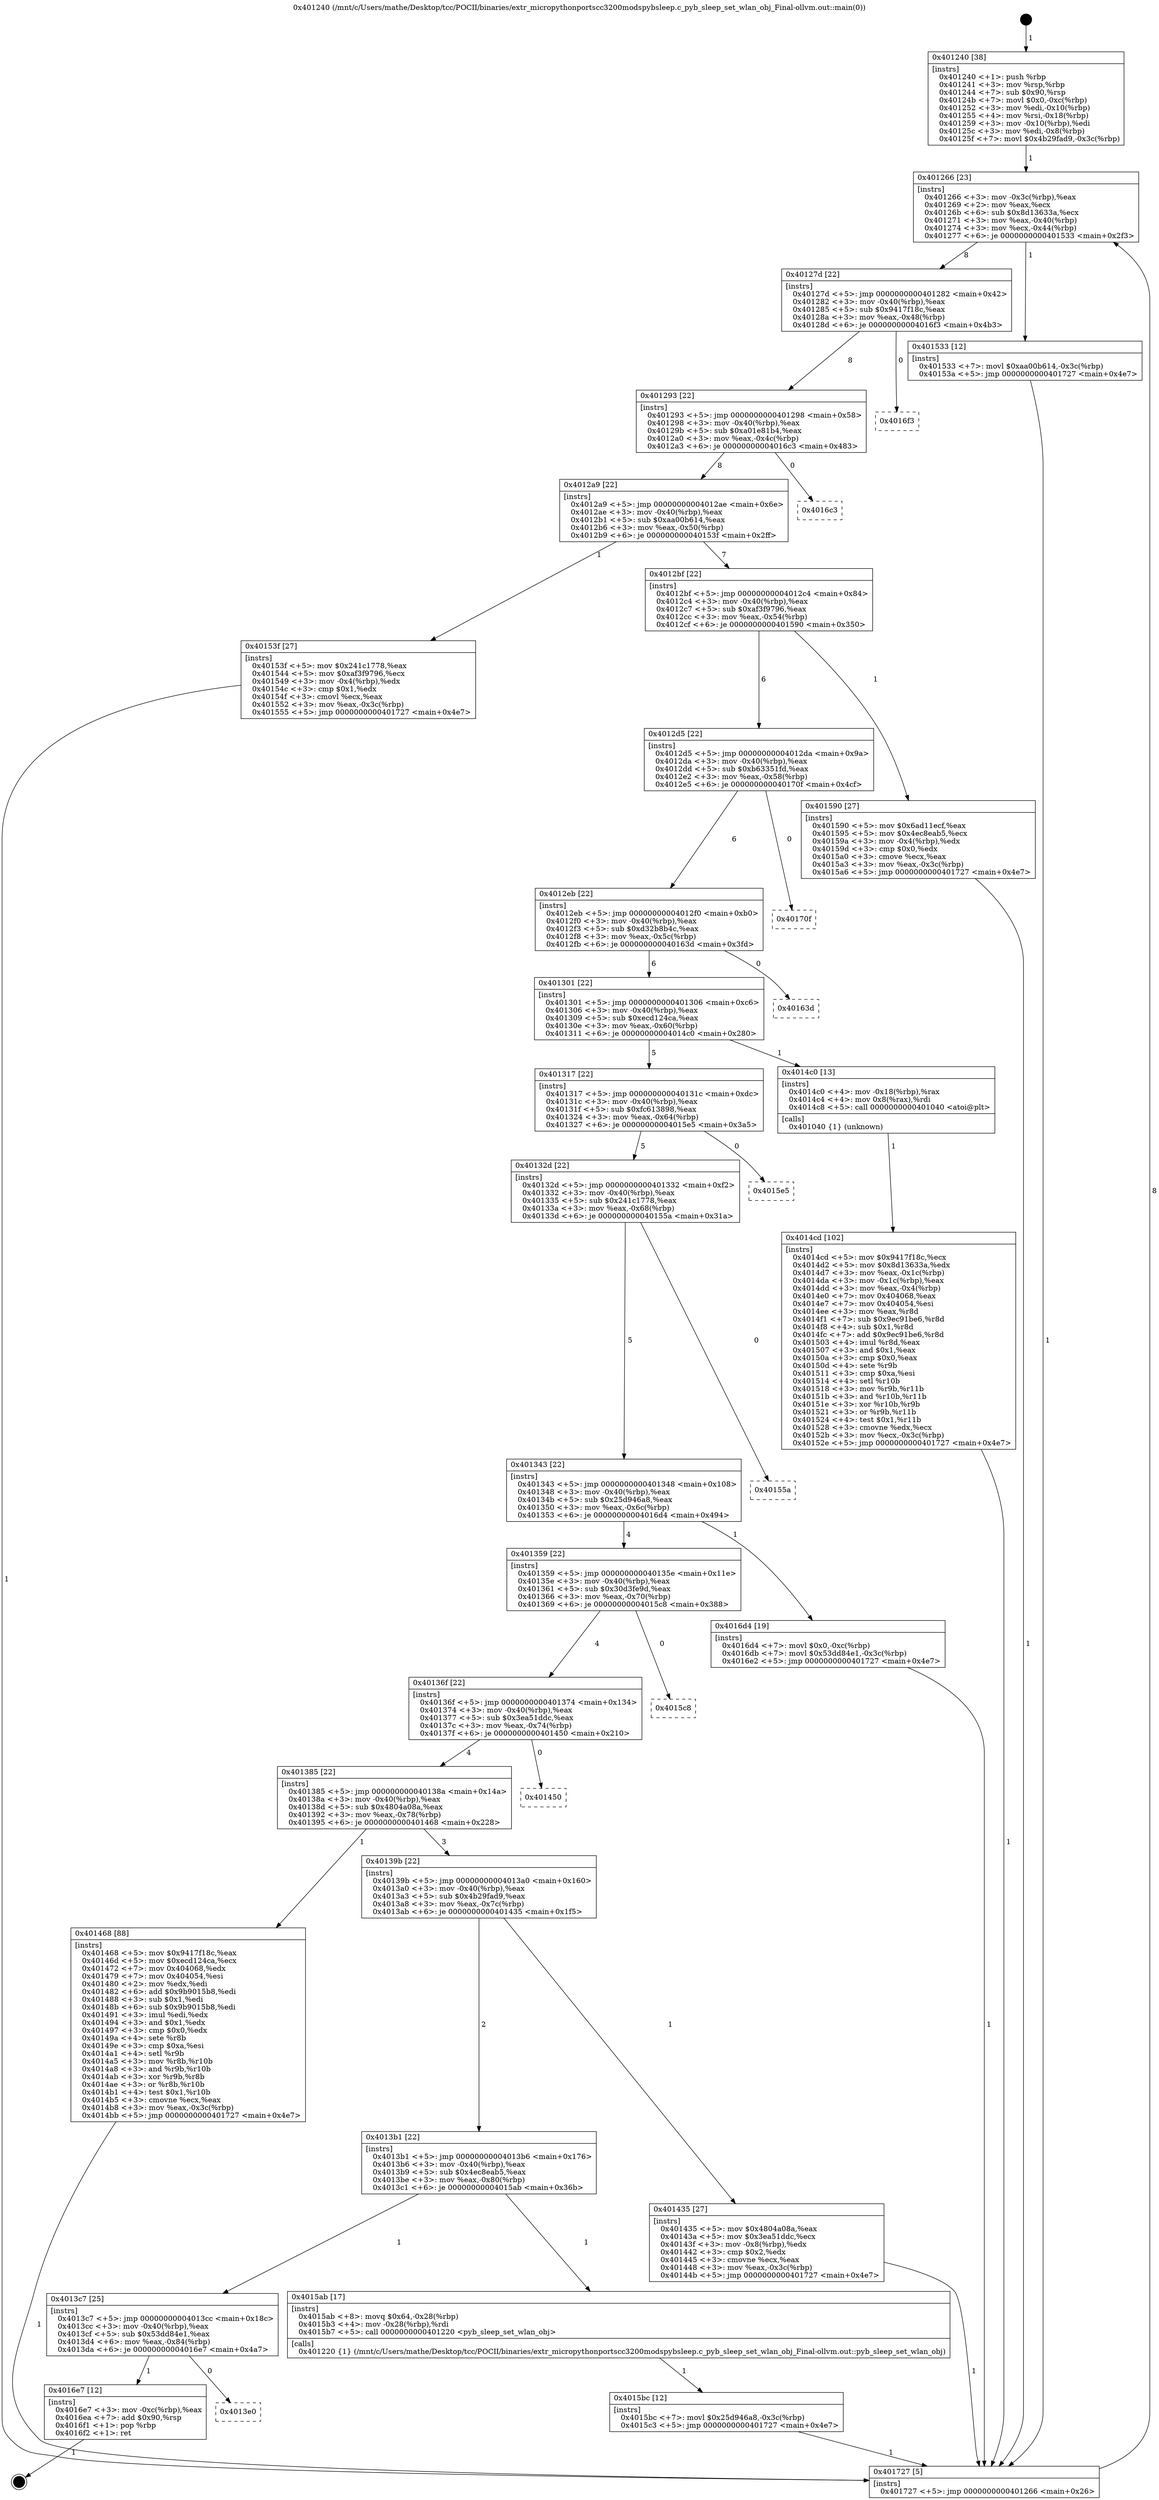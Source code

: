 digraph "0x401240" {
  label = "0x401240 (/mnt/c/Users/mathe/Desktop/tcc/POCII/binaries/extr_micropythonportscc3200modspybsleep.c_pyb_sleep_set_wlan_obj_Final-ollvm.out::main(0))"
  labelloc = "t"
  node[shape=record]

  Entry [label="",width=0.3,height=0.3,shape=circle,fillcolor=black,style=filled]
  "0x401266" [label="{
     0x401266 [23]\l
     | [instrs]\l
     &nbsp;&nbsp;0x401266 \<+3\>: mov -0x3c(%rbp),%eax\l
     &nbsp;&nbsp;0x401269 \<+2\>: mov %eax,%ecx\l
     &nbsp;&nbsp;0x40126b \<+6\>: sub $0x8d13633a,%ecx\l
     &nbsp;&nbsp;0x401271 \<+3\>: mov %eax,-0x40(%rbp)\l
     &nbsp;&nbsp;0x401274 \<+3\>: mov %ecx,-0x44(%rbp)\l
     &nbsp;&nbsp;0x401277 \<+6\>: je 0000000000401533 \<main+0x2f3\>\l
  }"]
  "0x401533" [label="{
     0x401533 [12]\l
     | [instrs]\l
     &nbsp;&nbsp;0x401533 \<+7\>: movl $0xaa00b614,-0x3c(%rbp)\l
     &nbsp;&nbsp;0x40153a \<+5\>: jmp 0000000000401727 \<main+0x4e7\>\l
  }"]
  "0x40127d" [label="{
     0x40127d [22]\l
     | [instrs]\l
     &nbsp;&nbsp;0x40127d \<+5\>: jmp 0000000000401282 \<main+0x42\>\l
     &nbsp;&nbsp;0x401282 \<+3\>: mov -0x40(%rbp),%eax\l
     &nbsp;&nbsp;0x401285 \<+5\>: sub $0x9417f18c,%eax\l
     &nbsp;&nbsp;0x40128a \<+3\>: mov %eax,-0x48(%rbp)\l
     &nbsp;&nbsp;0x40128d \<+6\>: je 00000000004016f3 \<main+0x4b3\>\l
  }"]
  Exit [label="",width=0.3,height=0.3,shape=circle,fillcolor=black,style=filled,peripheries=2]
  "0x4016f3" [label="{
     0x4016f3\l
  }", style=dashed]
  "0x401293" [label="{
     0x401293 [22]\l
     | [instrs]\l
     &nbsp;&nbsp;0x401293 \<+5\>: jmp 0000000000401298 \<main+0x58\>\l
     &nbsp;&nbsp;0x401298 \<+3\>: mov -0x40(%rbp),%eax\l
     &nbsp;&nbsp;0x40129b \<+5\>: sub $0xa01e81b4,%eax\l
     &nbsp;&nbsp;0x4012a0 \<+3\>: mov %eax,-0x4c(%rbp)\l
     &nbsp;&nbsp;0x4012a3 \<+6\>: je 00000000004016c3 \<main+0x483\>\l
  }"]
  "0x4013e0" [label="{
     0x4013e0\l
  }", style=dashed]
  "0x4016c3" [label="{
     0x4016c3\l
  }", style=dashed]
  "0x4012a9" [label="{
     0x4012a9 [22]\l
     | [instrs]\l
     &nbsp;&nbsp;0x4012a9 \<+5\>: jmp 00000000004012ae \<main+0x6e\>\l
     &nbsp;&nbsp;0x4012ae \<+3\>: mov -0x40(%rbp),%eax\l
     &nbsp;&nbsp;0x4012b1 \<+5\>: sub $0xaa00b614,%eax\l
     &nbsp;&nbsp;0x4012b6 \<+3\>: mov %eax,-0x50(%rbp)\l
     &nbsp;&nbsp;0x4012b9 \<+6\>: je 000000000040153f \<main+0x2ff\>\l
  }"]
  "0x4016e7" [label="{
     0x4016e7 [12]\l
     | [instrs]\l
     &nbsp;&nbsp;0x4016e7 \<+3\>: mov -0xc(%rbp),%eax\l
     &nbsp;&nbsp;0x4016ea \<+7\>: add $0x90,%rsp\l
     &nbsp;&nbsp;0x4016f1 \<+1\>: pop %rbp\l
     &nbsp;&nbsp;0x4016f2 \<+1\>: ret\l
  }"]
  "0x40153f" [label="{
     0x40153f [27]\l
     | [instrs]\l
     &nbsp;&nbsp;0x40153f \<+5\>: mov $0x241c1778,%eax\l
     &nbsp;&nbsp;0x401544 \<+5\>: mov $0xaf3f9796,%ecx\l
     &nbsp;&nbsp;0x401549 \<+3\>: mov -0x4(%rbp),%edx\l
     &nbsp;&nbsp;0x40154c \<+3\>: cmp $0x1,%edx\l
     &nbsp;&nbsp;0x40154f \<+3\>: cmovl %ecx,%eax\l
     &nbsp;&nbsp;0x401552 \<+3\>: mov %eax,-0x3c(%rbp)\l
     &nbsp;&nbsp;0x401555 \<+5\>: jmp 0000000000401727 \<main+0x4e7\>\l
  }"]
  "0x4012bf" [label="{
     0x4012bf [22]\l
     | [instrs]\l
     &nbsp;&nbsp;0x4012bf \<+5\>: jmp 00000000004012c4 \<main+0x84\>\l
     &nbsp;&nbsp;0x4012c4 \<+3\>: mov -0x40(%rbp),%eax\l
     &nbsp;&nbsp;0x4012c7 \<+5\>: sub $0xaf3f9796,%eax\l
     &nbsp;&nbsp;0x4012cc \<+3\>: mov %eax,-0x54(%rbp)\l
     &nbsp;&nbsp;0x4012cf \<+6\>: je 0000000000401590 \<main+0x350\>\l
  }"]
  "0x4015bc" [label="{
     0x4015bc [12]\l
     | [instrs]\l
     &nbsp;&nbsp;0x4015bc \<+7\>: movl $0x25d946a8,-0x3c(%rbp)\l
     &nbsp;&nbsp;0x4015c3 \<+5\>: jmp 0000000000401727 \<main+0x4e7\>\l
  }"]
  "0x401590" [label="{
     0x401590 [27]\l
     | [instrs]\l
     &nbsp;&nbsp;0x401590 \<+5\>: mov $0x6ad11ecf,%eax\l
     &nbsp;&nbsp;0x401595 \<+5\>: mov $0x4ec8eab5,%ecx\l
     &nbsp;&nbsp;0x40159a \<+3\>: mov -0x4(%rbp),%edx\l
     &nbsp;&nbsp;0x40159d \<+3\>: cmp $0x0,%edx\l
     &nbsp;&nbsp;0x4015a0 \<+3\>: cmove %ecx,%eax\l
     &nbsp;&nbsp;0x4015a3 \<+3\>: mov %eax,-0x3c(%rbp)\l
     &nbsp;&nbsp;0x4015a6 \<+5\>: jmp 0000000000401727 \<main+0x4e7\>\l
  }"]
  "0x4012d5" [label="{
     0x4012d5 [22]\l
     | [instrs]\l
     &nbsp;&nbsp;0x4012d5 \<+5\>: jmp 00000000004012da \<main+0x9a\>\l
     &nbsp;&nbsp;0x4012da \<+3\>: mov -0x40(%rbp),%eax\l
     &nbsp;&nbsp;0x4012dd \<+5\>: sub $0xb63351fd,%eax\l
     &nbsp;&nbsp;0x4012e2 \<+3\>: mov %eax,-0x58(%rbp)\l
     &nbsp;&nbsp;0x4012e5 \<+6\>: je 000000000040170f \<main+0x4cf\>\l
  }"]
  "0x4013c7" [label="{
     0x4013c7 [25]\l
     | [instrs]\l
     &nbsp;&nbsp;0x4013c7 \<+5\>: jmp 00000000004013cc \<main+0x18c\>\l
     &nbsp;&nbsp;0x4013cc \<+3\>: mov -0x40(%rbp),%eax\l
     &nbsp;&nbsp;0x4013cf \<+5\>: sub $0x53dd84e1,%eax\l
     &nbsp;&nbsp;0x4013d4 \<+6\>: mov %eax,-0x84(%rbp)\l
     &nbsp;&nbsp;0x4013da \<+6\>: je 00000000004016e7 \<main+0x4a7\>\l
  }"]
  "0x40170f" [label="{
     0x40170f\l
  }", style=dashed]
  "0x4012eb" [label="{
     0x4012eb [22]\l
     | [instrs]\l
     &nbsp;&nbsp;0x4012eb \<+5\>: jmp 00000000004012f0 \<main+0xb0\>\l
     &nbsp;&nbsp;0x4012f0 \<+3\>: mov -0x40(%rbp),%eax\l
     &nbsp;&nbsp;0x4012f3 \<+5\>: sub $0xd32b8b4c,%eax\l
     &nbsp;&nbsp;0x4012f8 \<+3\>: mov %eax,-0x5c(%rbp)\l
     &nbsp;&nbsp;0x4012fb \<+6\>: je 000000000040163d \<main+0x3fd\>\l
  }"]
  "0x4015ab" [label="{
     0x4015ab [17]\l
     | [instrs]\l
     &nbsp;&nbsp;0x4015ab \<+8\>: movq $0x64,-0x28(%rbp)\l
     &nbsp;&nbsp;0x4015b3 \<+4\>: mov -0x28(%rbp),%rdi\l
     &nbsp;&nbsp;0x4015b7 \<+5\>: call 0000000000401220 \<pyb_sleep_set_wlan_obj\>\l
     | [calls]\l
     &nbsp;&nbsp;0x401220 \{1\} (/mnt/c/Users/mathe/Desktop/tcc/POCII/binaries/extr_micropythonportscc3200modspybsleep.c_pyb_sleep_set_wlan_obj_Final-ollvm.out::pyb_sleep_set_wlan_obj)\l
  }"]
  "0x40163d" [label="{
     0x40163d\l
  }", style=dashed]
  "0x401301" [label="{
     0x401301 [22]\l
     | [instrs]\l
     &nbsp;&nbsp;0x401301 \<+5\>: jmp 0000000000401306 \<main+0xc6\>\l
     &nbsp;&nbsp;0x401306 \<+3\>: mov -0x40(%rbp),%eax\l
     &nbsp;&nbsp;0x401309 \<+5\>: sub $0xecd124ca,%eax\l
     &nbsp;&nbsp;0x40130e \<+3\>: mov %eax,-0x60(%rbp)\l
     &nbsp;&nbsp;0x401311 \<+6\>: je 00000000004014c0 \<main+0x280\>\l
  }"]
  "0x4014cd" [label="{
     0x4014cd [102]\l
     | [instrs]\l
     &nbsp;&nbsp;0x4014cd \<+5\>: mov $0x9417f18c,%ecx\l
     &nbsp;&nbsp;0x4014d2 \<+5\>: mov $0x8d13633a,%edx\l
     &nbsp;&nbsp;0x4014d7 \<+3\>: mov %eax,-0x1c(%rbp)\l
     &nbsp;&nbsp;0x4014da \<+3\>: mov -0x1c(%rbp),%eax\l
     &nbsp;&nbsp;0x4014dd \<+3\>: mov %eax,-0x4(%rbp)\l
     &nbsp;&nbsp;0x4014e0 \<+7\>: mov 0x404068,%eax\l
     &nbsp;&nbsp;0x4014e7 \<+7\>: mov 0x404054,%esi\l
     &nbsp;&nbsp;0x4014ee \<+3\>: mov %eax,%r8d\l
     &nbsp;&nbsp;0x4014f1 \<+7\>: sub $0x9ec91be6,%r8d\l
     &nbsp;&nbsp;0x4014f8 \<+4\>: sub $0x1,%r8d\l
     &nbsp;&nbsp;0x4014fc \<+7\>: add $0x9ec91be6,%r8d\l
     &nbsp;&nbsp;0x401503 \<+4\>: imul %r8d,%eax\l
     &nbsp;&nbsp;0x401507 \<+3\>: and $0x1,%eax\l
     &nbsp;&nbsp;0x40150a \<+3\>: cmp $0x0,%eax\l
     &nbsp;&nbsp;0x40150d \<+4\>: sete %r9b\l
     &nbsp;&nbsp;0x401511 \<+3\>: cmp $0xa,%esi\l
     &nbsp;&nbsp;0x401514 \<+4\>: setl %r10b\l
     &nbsp;&nbsp;0x401518 \<+3\>: mov %r9b,%r11b\l
     &nbsp;&nbsp;0x40151b \<+3\>: and %r10b,%r11b\l
     &nbsp;&nbsp;0x40151e \<+3\>: xor %r10b,%r9b\l
     &nbsp;&nbsp;0x401521 \<+3\>: or %r9b,%r11b\l
     &nbsp;&nbsp;0x401524 \<+4\>: test $0x1,%r11b\l
     &nbsp;&nbsp;0x401528 \<+3\>: cmovne %edx,%ecx\l
     &nbsp;&nbsp;0x40152b \<+3\>: mov %ecx,-0x3c(%rbp)\l
     &nbsp;&nbsp;0x40152e \<+5\>: jmp 0000000000401727 \<main+0x4e7\>\l
  }"]
  "0x4014c0" [label="{
     0x4014c0 [13]\l
     | [instrs]\l
     &nbsp;&nbsp;0x4014c0 \<+4\>: mov -0x18(%rbp),%rax\l
     &nbsp;&nbsp;0x4014c4 \<+4\>: mov 0x8(%rax),%rdi\l
     &nbsp;&nbsp;0x4014c8 \<+5\>: call 0000000000401040 \<atoi@plt\>\l
     | [calls]\l
     &nbsp;&nbsp;0x401040 \{1\} (unknown)\l
  }"]
  "0x401317" [label="{
     0x401317 [22]\l
     | [instrs]\l
     &nbsp;&nbsp;0x401317 \<+5\>: jmp 000000000040131c \<main+0xdc\>\l
     &nbsp;&nbsp;0x40131c \<+3\>: mov -0x40(%rbp),%eax\l
     &nbsp;&nbsp;0x40131f \<+5\>: sub $0xfc613898,%eax\l
     &nbsp;&nbsp;0x401324 \<+3\>: mov %eax,-0x64(%rbp)\l
     &nbsp;&nbsp;0x401327 \<+6\>: je 00000000004015e5 \<main+0x3a5\>\l
  }"]
  "0x401240" [label="{
     0x401240 [38]\l
     | [instrs]\l
     &nbsp;&nbsp;0x401240 \<+1\>: push %rbp\l
     &nbsp;&nbsp;0x401241 \<+3\>: mov %rsp,%rbp\l
     &nbsp;&nbsp;0x401244 \<+7\>: sub $0x90,%rsp\l
     &nbsp;&nbsp;0x40124b \<+7\>: movl $0x0,-0xc(%rbp)\l
     &nbsp;&nbsp;0x401252 \<+3\>: mov %edi,-0x10(%rbp)\l
     &nbsp;&nbsp;0x401255 \<+4\>: mov %rsi,-0x18(%rbp)\l
     &nbsp;&nbsp;0x401259 \<+3\>: mov -0x10(%rbp),%edi\l
     &nbsp;&nbsp;0x40125c \<+3\>: mov %edi,-0x8(%rbp)\l
     &nbsp;&nbsp;0x40125f \<+7\>: movl $0x4b29fad9,-0x3c(%rbp)\l
  }"]
  "0x4015e5" [label="{
     0x4015e5\l
  }", style=dashed]
  "0x40132d" [label="{
     0x40132d [22]\l
     | [instrs]\l
     &nbsp;&nbsp;0x40132d \<+5\>: jmp 0000000000401332 \<main+0xf2\>\l
     &nbsp;&nbsp;0x401332 \<+3\>: mov -0x40(%rbp),%eax\l
     &nbsp;&nbsp;0x401335 \<+5\>: sub $0x241c1778,%eax\l
     &nbsp;&nbsp;0x40133a \<+3\>: mov %eax,-0x68(%rbp)\l
     &nbsp;&nbsp;0x40133d \<+6\>: je 000000000040155a \<main+0x31a\>\l
  }"]
  "0x401727" [label="{
     0x401727 [5]\l
     | [instrs]\l
     &nbsp;&nbsp;0x401727 \<+5\>: jmp 0000000000401266 \<main+0x26\>\l
  }"]
  "0x40155a" [label="{
     0x40155a\l
  }", style=dashed]
  "0x401343" [label="{
     0x401343 [22]\l
     | [instrs]\l
     &nbsp;&nbsp;0x401343 \<+5\>: jmp 0000000000401348 \<main+0x108\>\l
     &nbsp;&nbsp;0x401348 \<+3\>: mov -0x40(%rbp),%eax\l
     &nbsp;&nbsp;0x40134b \<+5\>: sub $0x25d946a8,%eax\l
     &nbsp;&nbsp;0x401350 \<+3\>: mov %eax,-0x6c(%rbp)\l
     &nbsp;&nbsp;0x401353 \<+6\>: je 00000000004016d4 \<main+0x494\>\l
  }"]
  "0x4013b1" [label="{
     0x4013b1 [22]\l
     | [instrs]\l
     &nbsp;&nbsp;0x4013b1 \<+5\>: jmp 00000000004013b6 \<main+0x176\>\l
     &nbsp;&nbsp;0x4013b6 \<+3\>: mov -0x40(%rbp),%eax\l
     &nbsp;&nbsp;0x4013b9 \<+5\>: sub $0x4ec8eab5,%eax\l
     &nbsp;&nbsp;0x4013be \<+3\>: mov %eax,-0x80(%rbp)\l
     &nbsp;&nbsp;0x4013c1 \<+6\>: je 00000000004015ab \<main+0x36b\>\l
  }"]
  "0x4016d4" [label="{
     0x4016d4 [19]\l
     | [instrs]\l
     &nbsp;&nbsp;0x4016d4 \<+7\>: movl $0x0,-0xc(%rbp)\l
     &nbsp;&nbsp;0x4016db \<+7\>: movl $0x53dd84e1,-0x3c(%rbp)\l
     &nbsp;&nbsp;0x4016e2 \<+5\>: jmp 0000000000401727 \<main+0x4e7\>\l
  }"]
  "0x401359" [label="{
     0x401359 [22]\l
     | [instrs]\l
     &nbsp;&nbsp;0x401359 \<+5\>: jmp 000000000040135e \<main+0x11e\>\l
     &nbsp;&nbsp;0x40135e \<+3\>: mov -0x40(%rbp),%eax\l
     &nbsp;&nbsp;0x401361 \<+5\>: sub $0x30d3fe9d,%eax\l
     &nbsp;&nbsp;0x401366 \<+3\>: mov %eax,-0x70(%rbp)\l
     &nbsp;&nbsp;0x401369 \<+6\>: je 00000000004015c8 \<main+0x388\>\l
  }"]
  "0x401435" [label="{
     0x401435 [27]\l
     | [instrs]\l
     &nbsp;&nbsp;0x401435 \<+5\>: mov $0x4804a08a,%eax\l
     &nbsp;&nbsp;0x40143a \<+5\>: mov $0x3ea51ddc,%ecx\l
     &nbsp;&nbsp;0x40143f \<+3\>: mov -0x8(%rbp),%edx\l
     &nbsp;&nbsp;0x401442 \<+3\>: cmp $0x2,%edx\l
     &nbsp;&nbsp;0x401445 \<+3\>: cmovne %ecx,%eax\l
     &nbsp;&nbsp;0x401448 \<+3\>: mov %eax,-0x3c(%rbp)\l
     &nbsp;&nbsp;0x40144b \<+5\>: jmp 0000000000401727 \<main+0x4e7\>\l
  }"]
  "0x4015c8" [label="{
     0x4015c8\l
  }", style=dashed]
  "0x40136f" [label="{
     0x40136f [22]\l
     | [instrs]\l
     &nbsp;&nbsp;0x40136f \<+5\>: jmp 0000000000401374 \<main+0x134\>\l
     &nbsp;&nbsp;0x401374 \<+3\>: mov -0x40(%rbp),%eax\l
     &nbsp;&nbsp;0x401377 \<+5\>: sub $0x3ea51ddc,%eax\l
     &nbsp;&nbsp;0x40137c \<+3\>: mov %eax,-0x74(%rbp)\l
     &nbsp;&nbsp;0x40137f \<+6\>: je 0000000000401450 \<main+0x210\>\l
  }"]
  "0x40139b" [label="{
     0x40139b [22]\l
     | [instrs]\l
     &nbsp;&nbsp;0x40139b \<+5\>: jmp 00000000004013a0 \<main+0x160\>\l
     &nbsp;&nbsp;0x4013a0 \<+3\>: mov -0x40(%rbp),%eax\l
     &nbsp;&nbsp;0x4013a3 \<+5\>: sub $0x4b29fad9,%eax\l
     &nbsp;&nbsp;0x4013a8 \<+3\>: mov %eax,-0x7c(%rbp)\l
     &nbsp;&nbsp;0x4013ab \<+6\>: je 0000000000401435 \<main+0x1f5\>\l
  }"]
  "0x401450" [label="{
     0x401450\l
  }", style=dashed]
  "0x401385" [label="{
     0x401385 [22]\l
     | [instrs]\l
     &nbsp;&nbsp;0x401385 \<+5\>: jmp 000000000040138a \<main+0x14a\>\l
     &nbsp;&nbsp;0x40138a \<+3\>: mov -0x40(%rbp),%eax\l
     &nbsp;&nbsp;0x40138d \<+5\>: sub $0x4804a08a,%eax\l
     &nbsp;&nbsp;0x401392 \<+3\>: mov %eax,-0x78(%rbp)\l
     &nbsp;&nbsp;0x401395 \<+6\>: je 0000000000401468 \<main+0x228\>\l
  }"]
  "0x401468" [label="{
     0x401468 [88]\l
     | [instrs]\l
     &nbsp;&nbsp;0x401468 \<+5\>: mov $0x9417f18c,%eax\l
     &nbsp;&nbsp;0x40146d \<+5\>: mov $0xecd124ca,%ecx\l
     &nbsp;&nbsp;0x401472 \<+7\>: mov 0x404068,%edx\l
     &nbsp;&nbsp;0x401479 \<+7\>: mov 0x404054,%esi\l
     &nbsp;&nbsp;0x401480 \<+2\>: mov %edx,%edi\l
     &nbsp;&nbsp;0x401482 \<+6\>: add $0x9b9015b8,%edi\l
     &nbsp;&nbsp;0x401488 \<+3\>: sub $0x1,%edi\l
     &nbsp;&nbsp;0x40148b \<+6\>: sub $0x9b9015b8,%edi\l
     &nbsp;&nbsp;0x401491 \<+3\>: imul %edi,%edx\l
     &nbsp;&nbsp;0x401494 \<+3\>: and $0x1,%edx\l
     &nbsp;&nbsp;0x401497 \<+3\>: cmp $0x0,%edx\l
     &nbsp;&nbsp;0x40149a \<+4\>: sete %r8b\l
     &nbsp;&nbsp;0x40149e \<+3\>: cmp $0xa,%esi\l
     &nbsp;&nbsp;0x4014a1 \<+4\>: setl %r9b\l
     &nbsp;&nbsp;0x4014a5 \<+3\>: mov %r8b,%r10b\l
     &nbsp;&nbsp;0x4014a8 \<+3\>: and %r9b,%r10b\l
     &nbsp;&nbsp;0x4014ab \<+3\>: xor %r9b,%r8b\l
     &nbsp;&nbsp;0x4014ae \<+3\>: or %r8b,%r10b\l
     &nbsp;&nbsp;0x4014b1 \<+4\>: test $0x1,%r10b\l
     &nbsp;&nbsp;0x4014b5 \<+3\>: cmovne %ecx,%eax\l
     &nbsp;&nbsp;0x4014b8 \<+3\>: mov %eax,-0x3c(%rbp)\l
     &nbsp;&nbsp;0x4014bb \<+5\>: jmp 0000000000401727 \<main+0x4e7\>\l
  }"]
  Entry -> "0x401240" [label=" 1"]
  "0x401266" -> "0x401533" [label=" 1"]
  "0x401266" -> "0x40127d" [label=" 8"]
  "0x4016e7" -> Exit [label=" 1"]
  "0x40127d" -> "0x4016f3" [label=" 0"]
  "0x40127d" -> "0x401293" [label=" 8"]
  "0x4013c7" -> "0x4013e0" [label=" 0"]
  "0x401293" -> "0x4016c3" [label=" 0"]
  "0x401293" -> "0x4012a9" [label=" 8"]
  "0x4013c7" -> "0x4016e7" [label=" 1"]
  "0x4012a9" -> "0x40153f" [label=" 1"]
  "0x4012a9" -> "0x4012bf" [label=" 7"]
  "0x4016d4" -> "0x401727" [label=" 1"]
  "0x4012bf" -> "0x401590" [label=" 1"]
  "0x4012bf" -> "0x4012d5" [label=" 6"]
  "0x4015bc" -> "0x401727" [label=" 1"]
  "0x4012d5" -> "0x40170f" [label=" 0"]
  "0x4012d5" -> "0x4012eb" [label=" 6"]
  "0x4015ab" -> "0x4015bc" [label=" 1"]
  "0x4012eb" -> "0x40163d" [label=" 0"]
  "0x4012eb" -> "0x401301" [label=" 6"]
  "0x4013b1" -> "0x4013c7" [label=" 1"]
  "0x401301" -> "0x4014c0" [label=" 1"]
  "0x401301" -> "0x401317" [label=" 5"]
  "0x4013b1" -> "0x4015ab" [label=" 1"]
  "0x401317" -> "0x4015e5" [label=" 0"]
  "0x401317" -> "0x40132d" [label=" 5"]
  "0x401590" -> "0x401727" [label=" 1"]
  "0x40132d" -> "0x40155a" [label=" 0"]
  "0x40132d" -> "0x401343" [label=" 5"]
  "0x40153f" -> "0x401727" [label=" 1"]
  "0x401343" -> "0x4016d4" [label=" 1"]
  "0x401343" -> "0x401359" [label=" 4"]
  "0x401533" -> "0x401727" [label=" 1"]
  "0x401359" -> "0x4015c8" [label=" 0"]
  "0x401359" -> "0x40136f" [label=" 4"]
  "0x4014cd" -> "0x401727" [label=" 1"]
  "0x40136f" -> "0x401450" [label=" 0"]
  "0x40136f" -> "0x401385" [label=" 4"]
  "0x401468" -> "0x401727" [label=" 1"]
  "0x401385" -> "0x401468" [label=" 1"]
  "0x401385" -> "0x40139b" [label=" 3"]
  "0x4014c0" -> "0x4014cd" [label=" 1"]
  "0x40139b" -> "0x401435" [label=" 1"]
  "0x40139b" -> "0x4013b1" [label=" 2"]
  "0x401435" -> "0x401727" [label=" 1"]
  "0x401240" -> "0x401266" [label=" 1"]
  "0x401727" -> "0x401266" [label=" 8"]
}
